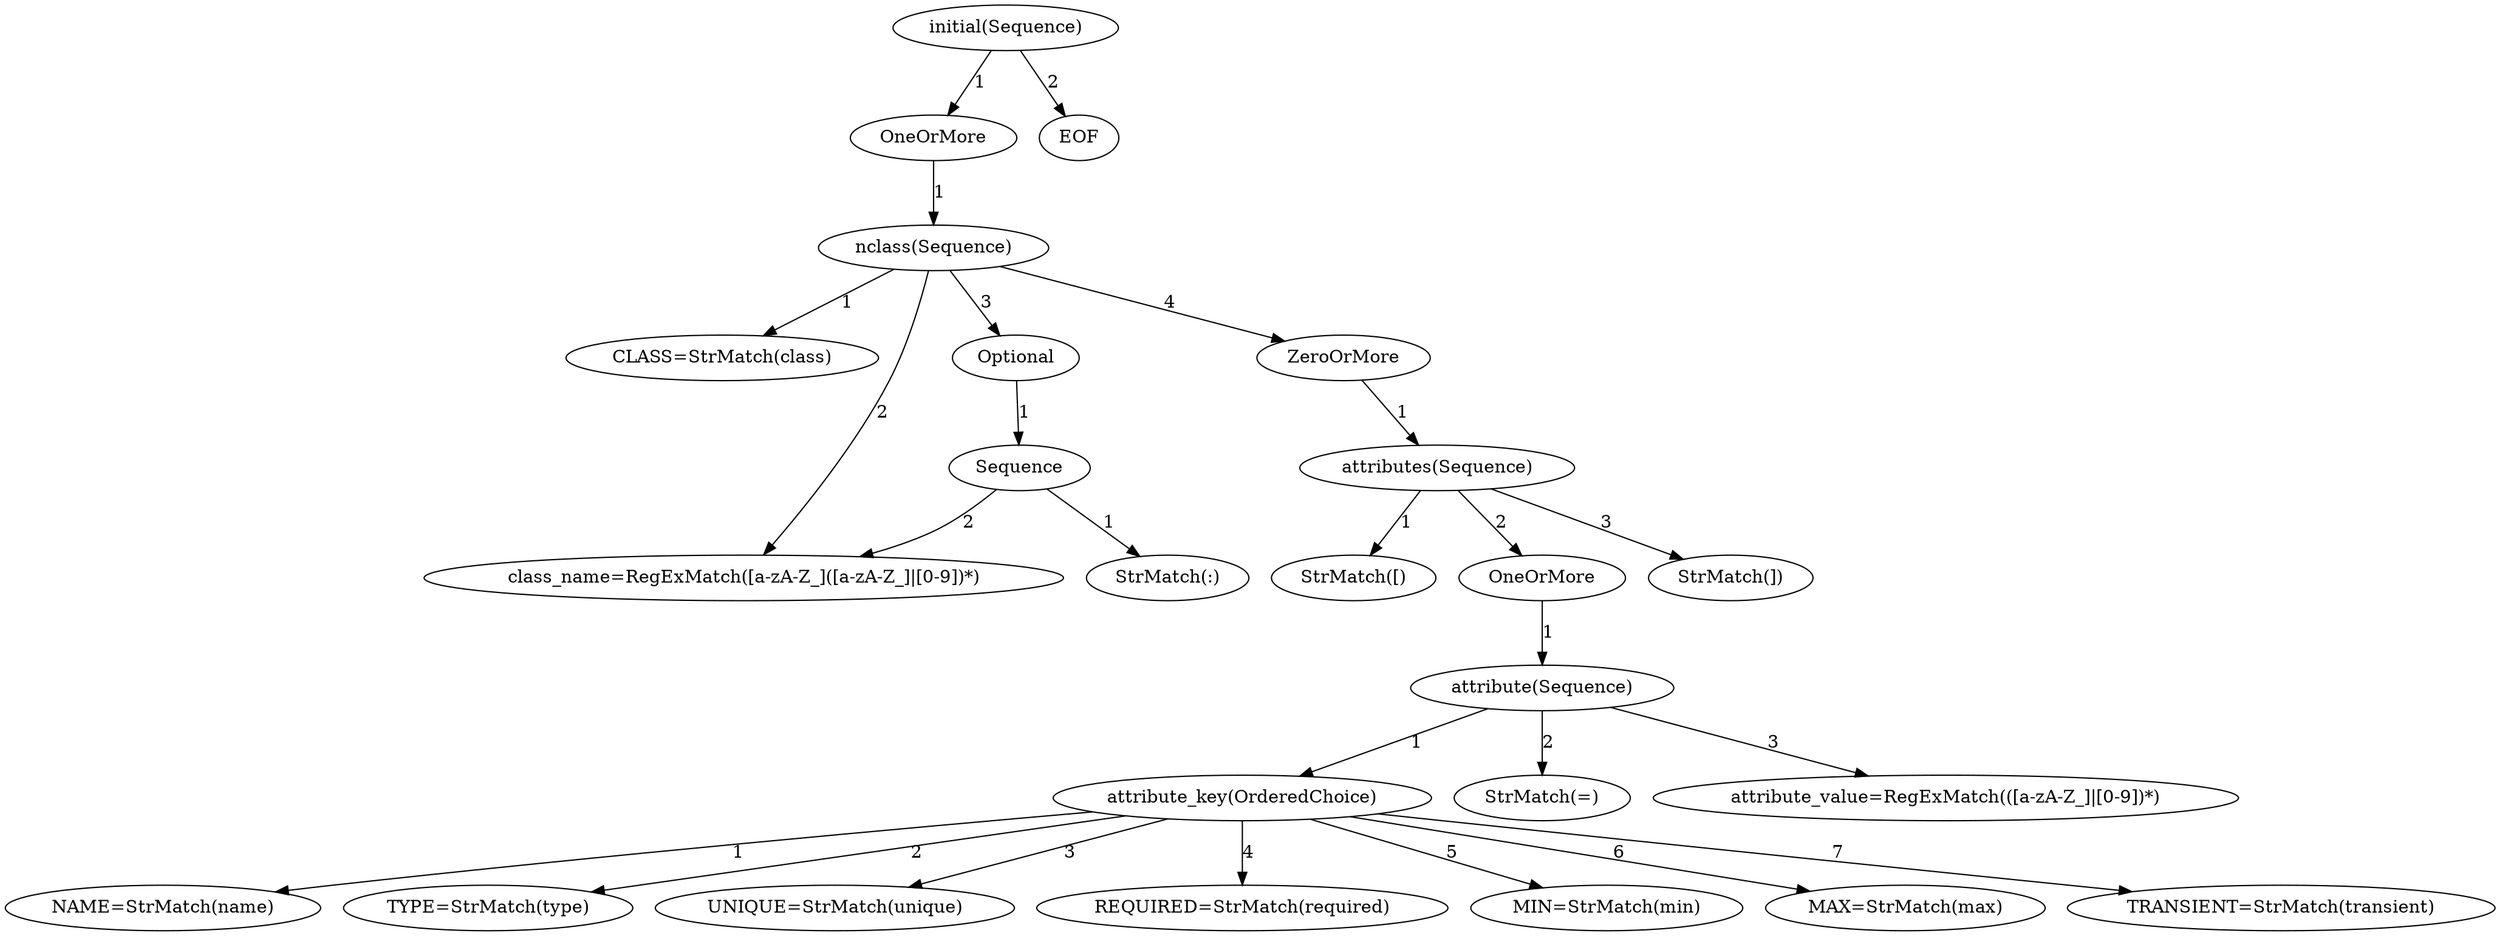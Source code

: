 digraph arpeggio_graph {
34337680 [label="initial(Sequence)"];
34337680->34337648 [label="1"]

34337648 [label="OneOrMore"];
34337648->34337840 [label="1"]

34337840 [label="nclass(Sequence)"];
34337840->34337936 [label="1"]

34337936 [label="CLASS=StrMatch(class)"];
34337840->34338064 [label="2"]

34338064 [label="class_name=RegExMatch([a-zA-Z_]([a-zA-Z_]|[0-9])*)"];
34337840->34337776 [label="3"]

34337776 [label="Optional"];
34337776->34339856 [label="1"]

34339856 [label="Sequence"];
34339856->34339824 [label="1"]

34339824 [label="StrMatch(:)"];
34339856->34338064 [label="2"]

34337840->34337808 [label="4"]

34337808 [label="ZeroOrMore"];
34337808->34339888 [label="1"]

34339888 [label="attributes(Sequence)"];
34339888->34340016 [label="1"]

34340016 [label="StrMatch([)"];
34339888->34339920 [label="2"]

34339920 [label="OneOrMore"];
34339920->34340112 [label="1"]

34340112 [label="attribute(Sequence)"];
34340112->34340240 [label="1"]

34340240 [label="attribute_key(OrderedChoice)"];
34340240->34340304 [label="1"]

34340304 [label="NAME=StrMatch(name)"];
34340240->34339952 [label="2"]

34339952 [label="TYPE=StrMatch(type)"];
34340240->34340048 [label="3"]

34340048 [label="UNIQUE=StrMatch(unique)"];
34340240->34340400 [label="4"]

34340400 [label="REQUIRED=StrMatch(required)"];
34340240->34340432 [label="5"]

34340432 [label="MIN=StrMatch(min)"];
34340240->34340464 [label="6"]

34340464 [label="MAX=StrMatch(max)"];
34340240->34340496 [label="7"]

34340496 [label="TRANSIENT=StrMatch(transient)"];
34340112->34340176 [label="2"]

34340176 [label="StrMatch(=)"];
34340112->34340208 [label="3"]

34340208 [label="attribute_value=RegExMatch(([a-zA-Z_]|[0-9])*)"];
34339888->34340080 [label="3"]

34340080 [label="StrMatch(])"];
34337680->34340592 [label="2"]

34340592 [label="EOF"];
}